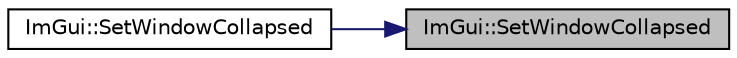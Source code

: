 digraph "ImGui::SetWindowCollapsed"
{
 // LATEX_PDF_SIZE
  edge [fontname="Helvetica",fontsize="10",labelfontname="Helvetica",labelfontsize="10"];
  node [fontname="Helvetica",fontsize="10",shape=record];
  rankdir="RL";
  Node1 [label="ImGui::SetWindowCollapsed",height=0.2,width=0.4,color="black", fillcolor="grey75", style="filled", fontcolor="black",tooltip=" "];
  Node1 -> Node2 [dir="back",color="midnightblue",fontsize="10",style="solid"];
  Node2 [label="ImGui::SetWindowCollapsed",height=0.2,width=0.4,color="black", fillcolor="white", style="filled",URL="$namespace_im_gui.html#ac349187d6aae141cd3b4476e54bcc338",tooltip=" "];
}
